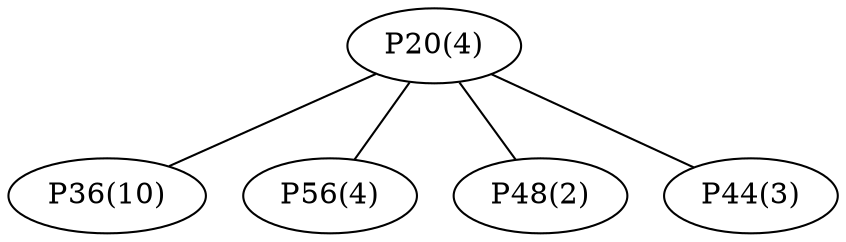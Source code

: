 graph network {
	"P20(4)";
	"P36(10)";
	"P56(4)";
	"P48(2)";
	"P44(3)";
	"P20(4)" -- "P36(10)";
	"P20(4)" -- "P56(4)";
	"P20(4)" -- "P48(2)";
	"P20(4)" -- "P44(3)";
}